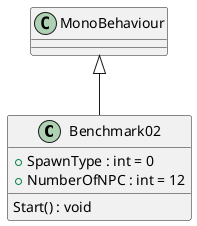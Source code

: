 @startuml
class Benchmark02 {
    + SpawnType : int = 0
    + NumberOfNPC : int = 12
    Start() : void
}
MonoBehaviour <|-- Benchmark02
@enduml
